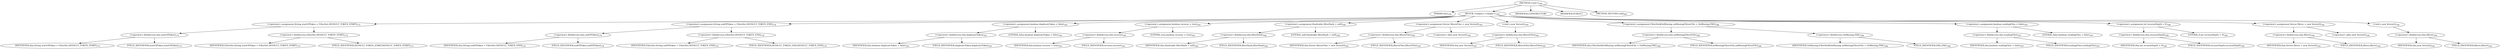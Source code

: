 digraph "&lt;init&gt;" {  
"341" [label = <(METHOD,&lt;init&gt;)<SUB>199</SUB>> ]
"342" [label = <(PARAM,this)<SUB>199</SUB>> ]
"343" [label = <(BLOCK,&lt;empty&gt;,&lt;empty&gt;)<SUB>199</SUB>> ]
"344" [label = <(&lt;operator&gt;.assignment,String startOfToken = FilterSet.DEFAULT_TOKEN_START)<SUB>175</SUB>> ]
"345" [label = <(&lt;operator&gt;.fieldAccess,this.startOfToken)<SUB>175</SUB>> ]
"346" [label = <(IDENTIFIER,this,String startOfToken = FilterSet.DEFAULT_TOKEN_START)<SUB>175</SUB>> ]
"347" [label = <(FIELD_IDENTIFIER,startOfToken,startOfToken)<SUB>175</SUB>> ]
"348" [label = <(&lt;operator&gt;.fieldAccess,FilterSet.DEFAULT_TOKEN_START)<SUB>175</SUB>> ]
"349" [label = <(IDENTIFIER,FilterSet,String startOfToken = FilterSet.DEFAULT_TOKEN_START)<SUB>175</SUB>> ]
"350" [label = <(FIELD_IDENTIFIER,DEFAULT_TOKEN_START,DEFAULT_TOKEN_START)<SUB>175</SUB>> ]
"351" [label = <(&lt;operator&gt;.assignment,String endOfToken = FilterSet.DEFAULT_TOKEN_END)<SUB>176</SUB>> ]
"352" [label = <(&lt;operator&gt;.fieldAccess,this.endOfToken)<SUB>176</SUB>> ]
"353" [label = <(IDENTIFIER,this,String endOfToken = FilterSet.DEFAULT_TOKEN_END)<SUB>176</SUB>> ]
"354" [label = <(FIELD_IDENTIFIER,endOfToken,endOfToken)<SUB>176</SUB>> ]
"355" [label = <(&lt;operator&gt;.fieldAccess,FilterSet.DEFAULT_TOKEN_END)<SUB>176</SUB>> ]
"356" [label = <(IDENTIFIER,FilterSet,String endOfToken = FilterSet.DEFAULT_TOKEN_END)<SUB>176</SUB>> ]
"357" [label = <(FIELD_IDENTIFIER,DEFAULT_TOKEN_END,DEFAULT_TOKEN_END)<SUB>176</SUB>> ]
"358" [label = <(&lt;operator&gt;.assignment,boolean duplicateToken = false)<SUB>181</SUB>> ]
"359" [label = <(&lt;operator&gt;.fieldAccess,this.duplicateToken)<SUB>181</SUB>> ]
"360" [label = <(IDENTIFIER,this,boolean duplicateToken = false)<SUB>181</SUB>> ]
"361" [label = <(FIELD_IDENTIFIER,duplicateToken,duplicateToken)<SUB>181</SUB>> ]
"362" [label = <(LITERAL,false,boolean duplicateToken = false)<SUB>181</SUB>> ]
"363" [label = <(&lt;operator&gt;.assignment,boolean recurse = true)<SUB>183</SUB>> ]
"364" [label = <(&lt;operator&gt;.fieldAccess,this.recurse)<SUB>183</SUB>> ]
"365" [label = <(IDENTIFIER,this,boolean recurse = true)<SUB>183</SUB>> ]
"366" [label = <(FIELD_IDENTIFIER,recurse,recurse)<SUB>183</SUB>> ]
"367" [label = <(LITERAL,true,boolean recurse = true)<SUB>183</SUB>> ]
"368" [label = <(&lt;operator&gt;.assignment,Hashtable filterHash = null)<SUB>184</SUB>> ]
"369" [label = <(&lt;operator&gt;.fieldAccess,this.filterHash)<SUB>184</SUB>> ]
"370" [label = <(IDENTIFIER,this,Hashtable filterHash = null)<SUB>184</SUB>> ]
"371" [label = <(FIELD_IDENTIFIER,filterHash,filterHash)<SUB>184</SUB>> ]
"372" [label = <(LITERAL,null,Hashtable filterHash = null)<SUB>184</SUB>> ]
"373" [label = <(&lt;operator&gt;.assignment,Vector filtersFiles = new Vector())<SUB>185</SUB>> ]
"374" [label = <(&lt;operator&gt;.fieldAccess,this.filtersFiles)<SUB>185</SUB>> ]
"375" [label = <(IDENTIFIER,this,Vector filtersFiles = new Vector())<SUB>185</SUB>> ]
"376" [label = <(FIELD_IDENTIFIER,filtersFiles,filtersFiles)<SUB>185</SUB>> ]
"377" [label = <(&lt;operator&gt;.alloc,new Vector())<SUB>185</SUB>> ]
"378" [label = <(&lt;init&gt;,new Vector())<SUB>185</SUB>> ]
"379" [label = <(&lt;operator&gt;.fieldAccess,this.filtersFiles)<SUB>185</SUB>> ]
"380" [label = <(IDENTIFIER,this,new Vector())<SUB>185</SUB>> ]
"381" [label = <(FIELD_IDENTIFIER,filtersFiles,filtersFiles)<SUB>185</SUB>> ]
"382" [label = <(&lt;operator&gt;.assignment,FilterSet$OnMissing onMissingFiltersFile = OnMissing.FAIL)<SUB>186</SUB>> ]
"383" [label = <(&lt;operator&gt;.fieldAccess,this.onMissingFiltersFile)<SUB>186</SUB>> ]
"384" [label = <(IDENTIFIER,this,FilterSet$OnMissing onMissingFiltersFile = OnMissing.FAIL)<SUB>186</SUB>> ]
"385" [label = <(FIELD_IDENTIFIER,onMissingFiltersFile,onMissingFiltersFile)<SUB>186</SUB>> ]
"386" [label = <(&lt;operator&gt;.fieldAccess,OnMissing.FAIL)<SUB>186</SUB>> ]
"387" [label = <(IDENTIFIER,OnMissing,FilterSet$OnMissing onMissingFiltersFile = OnMissing.FAIL)<SUB>186</SUB>> ]
"388" [label = <(FIELD_IDENTIFIER,FAIL,FAIL)<SUB>186</SUB>> ]
"389" [label = <(&lt;operator&gt;.assignment,boolean readingFiles = false)<SUB>187</SUB>> ]
"390" [label = <(&lt;operator&gt;.fieldAccess,this.readingFiles)<SUB>187</SUB>> ]
"391" [label = <(IDENTIFIER,this,boolean readingFiles = false)<SUB>187</SUB>> ]
"392" [label = <(FIELD_IDENTIFIER,readingFiles,readingFiles)<SUB>187</SUB>> ]
"393" [label = <(LITERAL,false,boolean readingFiles = false)<SUB>187</SUB>> ]
"394" [label = <(&lt;operator&gt;.assignment,int recurseDepth = 0)<SUB>189</SUB>> ]
"395" [label = <(&lt;operator&gt;.fieldAccess,this.recurseDepth)<SUB>189</SUB>> ]
"396" [label = <(IDENTIFIER,this,int recurseDepth = 0)<SUB>189</SUB>> ]
"397" [label = <(FIELD_IDENTIFIER,recurseDepth,recurseDepth)<SUB>189</SUB>> ]
"398" [label = <(LITERAL,0,int recurseDepth = 0)<SUB>189</SUB>> ]
"399" [label = <(&lt;operator&gt;.assignment,Vector filters = new Vector())<SUB>194</SUB>> ]
"400" [label = <(&lt;operator&gt;.fieldAccess,this.filters)<SUB>194</SUB>> ]
"401" [label = <(IDENTIFIER,this,Vector filters = new Vector())<SUB>194</SUB>> ]
"402" [label = <(FIELD_IDENTIFIER,filters,filters)<SUB>194</SUB>> ]
"403" [label = <(&lt;operator&gt;.alloc,new Vector())<SUB>194</SUB>> ]
"404" [label = <(&lt;init&gt;,new Vector())<SUB>194</SUB>> ]
"405" [label = <(&lt;operator&gt;.fieldAccess,this.filters)<SUB>194</SUB>> ]
"406" [label = <(IDENTIFIER,this,new Vector())<SUB>194</SUB>> ]
"407" [label = <(FIELD_IDENTIFIER,filters,filters)<SUB>194</SUB>> ]
"408" [label = <(MODIFIER,CONSTRUCTOR)> ]
"409" [label = <(MODIFIER,PUBLIC)> ]
"410" [label = <(METHOD_RETURN,void)<SUB>200</SUB>> ]
  "341" -> "342" 
  "341" -> "343" 
  "341" -> "408" 
  "341" -> "409" 
  "341" -> "410" 
  "343" -> "344" 
  "343" -> "351" 
  "343" -> "358" 
  "343" -> "363" 
  "343" -> "368" 
  "343" -> "373" 
  "343" -> "378" 
  "343" -> "382" 
  "343" -> "389" 
  "343" -> "394" 
  "343" -> "399" 
  "343" -> "404" 
  "344" -> "345" 
  "344" -> "348" 
  "345" -> "346" 
  "345" -> "347" 
  "348" -> "349" 
  "348" -> "350" 
  "351" -> "352" 
  "351" -> "355" 
  "352" -> "353" 
  "352" -> "354" 
  "355" -> "356" 
  "355" -> "357" 
  "358" -> "359" 
  "358" -> "362" 
  "359" -> "360" 
  "359" -> "361" 
  "363" -> "364" 
  "363" -> "367" 
  "364" -> "365" 
  "364" -> "366" 
  "368" -> "369" 
  "368" -> "372" 
  "369" -> "370" 
  "369" -> "371" 
  "373" -> "374" 
  "373" -> "377" 
  "374" -> "375" 
  "374" -> "376" 
  "378" -> "379" 
  "379" -> "380" 
  "379" -> "381" 
  "382" -> "383" 
  "382" -> "386" 
  "383" -> "384" 
  "383" -> "385" 
  "386" -> "387" 
  "386" -> "388" 
  "389" -> "390" 
  "389" -> "393" 
  "390" -> "391" 
  "390" -> "392" 
  "394" -> "395" 
  "394" -> "398" 
  "395" -> "396" 
  "395" -> "397" 
  "399" -> "400" 
  "399" -> "403" 
  "400" -> "401" 
  "400" -> "402" 
  "404" -> "405" 
  "405" -> "406" 
  "405" -> "407" 
}
